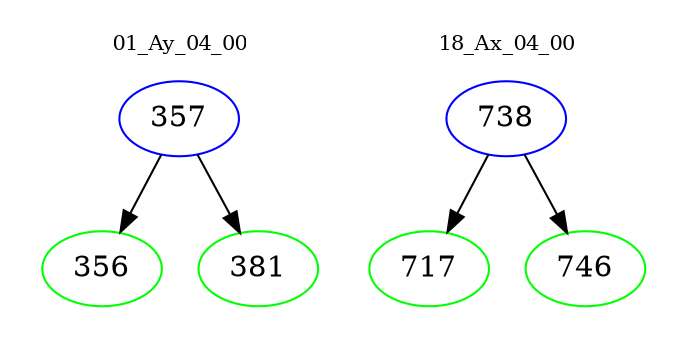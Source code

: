 digraph{
subgraph cluster_0 {
color = white
label = "01_Ay_04_00";
fontsize=10;
T0_357 [label="357", color="blue"]
T0_357 -> T0_356 [color="black"]
T0_356 [label="356", color="green"]
T0_357 -> T0_381 [color="black"]
T0_381 [label="381", color="green"]
}
subgraph cluster_1 {
color = white
label = "18_Ax_04_00";
fontsize=10;
T1_738 [label="738", color="blue"]
T1_738 -> T1_717 [color="black"]
T1_717 [label="717", color="green"]
T1_738 -> T1_746 [color="black"]
T1_746 [label="746", color="green"]
}
}
